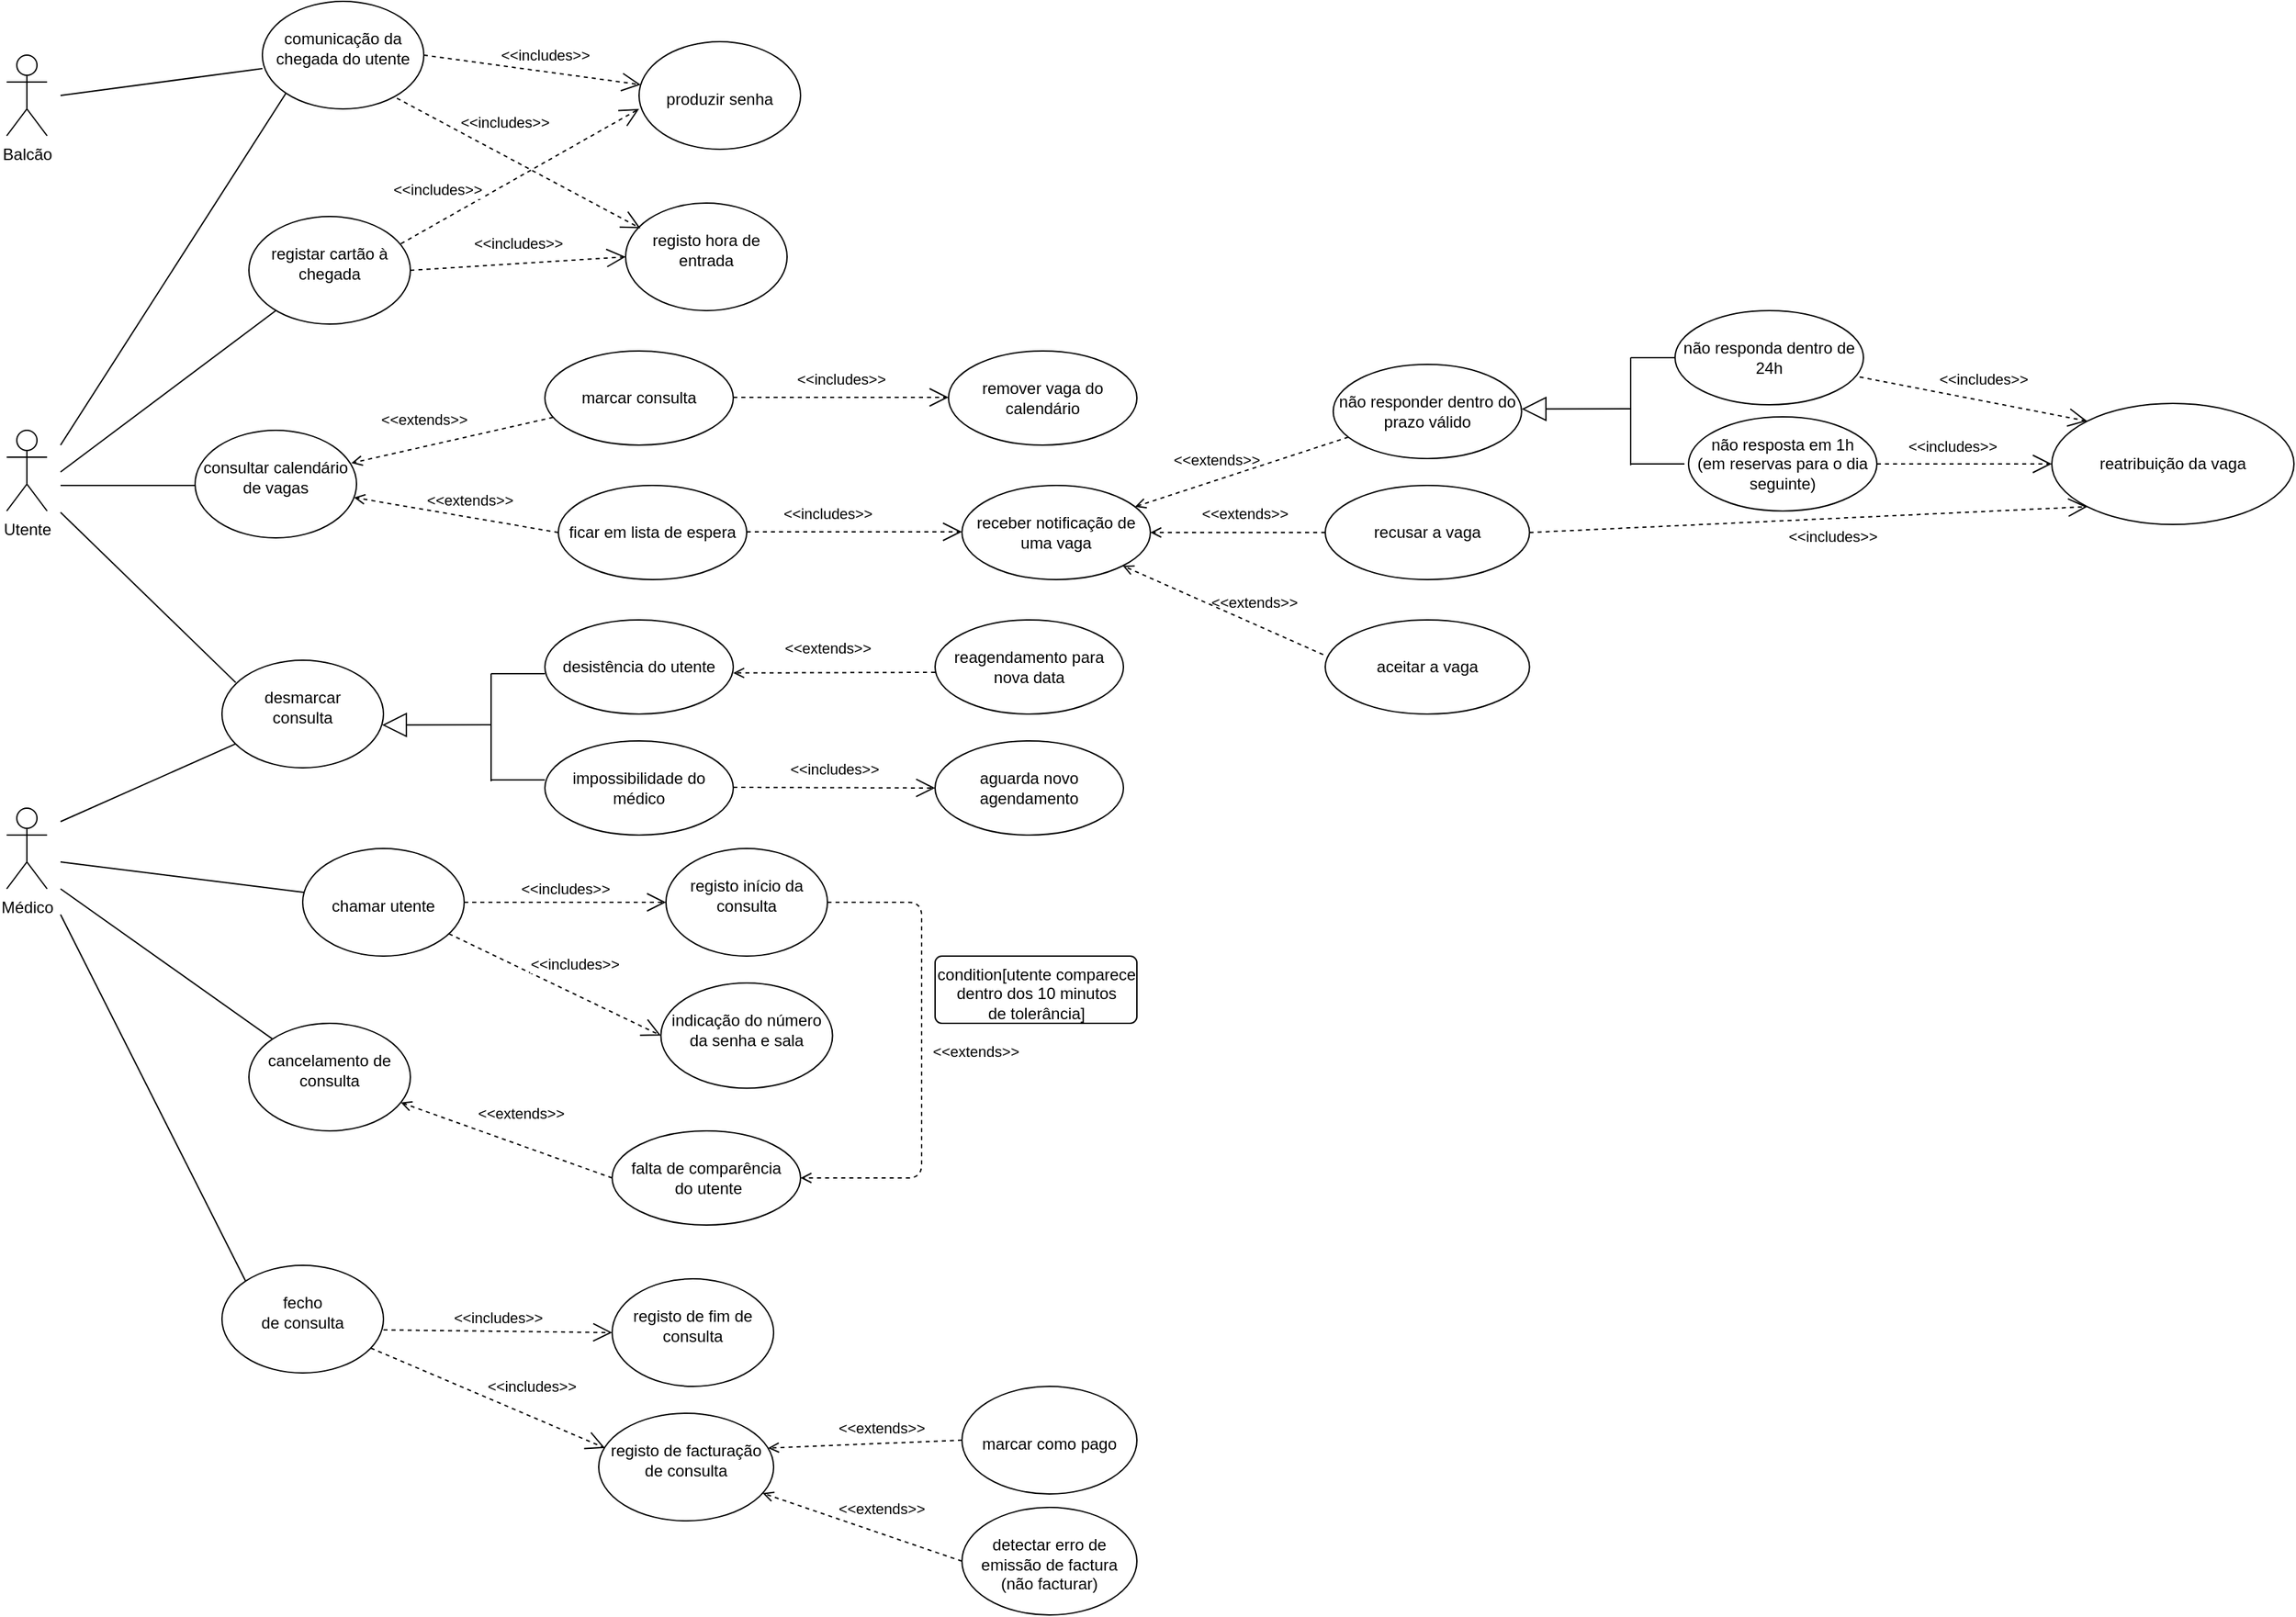 <mxfile version="14.2.3" type="device"><diagram id="dpTJxi1_aP8rFJvOO2Pr" name="Page-1"><mxGraphModel dx="1186" dy="653" grid="1" gridSize="10" guides="1" tooltips="1" connect="1" arrows="1" fold="1" page="1" pageScale="1" pageWidth="827" pageHeight="1169" math="0" shadow="0"><root><mxCell id="0"/><mxCell id="1" parent="0"/><mxCell id="GACSN0t0fS5xbWTyQm3X-2" value="Utente" style="shape=umlActor;verticalLabelPosition=bottom;verticalAlign=top;html=1;" vertex="1" parent="1"><mxGeometry x="40" y="499" width="30" height="60" as="geometry"/></mxCell><mxCell id="GACSN0t0fS5xbWTyQm3X-3" value="Médico" style="shape=umlActor;verticalLabelPosition=bottom;verticalAlign=top;html=1;" vertex="1" parent="1"><mxGeometry x="40" y="780" width="30" height="60" as="geometry"/></mxCell><mxCell id="GACSN0t0fS5xbWTyQm3X-4" value="Balcão" style="shape=umlActor;verticalLabelPosition=bottom;verticalAlign=top;html=1;" vertex="1" parent="1"><mxGeometry x="40" y="220" width="30" height="60" as="geometry"/></mxCell><mxCell id="GACSN0t0fS5xbWTyQm3X-5" value="&amp;lt;&amp;lt;extends&amp;gt;&amp;gt;" style="html=1;verticalAlign=bottom;labelBackgroundColor=none;endArrow=open;endFill=0;dashed=1;entryX=0.968;entryY=0.305;entryDx=0;entryDy=0;entryPerimeter=0;" edge="1" parent="1" source="GACSN0t0fS5xbWTyQm3X-6" target="GACSN0t0fS5xbWTyQm3X-19"><mxGeometry x="0.25" y="-11" width="160" relative="1" as="geometry"><mxPoint x="439" y="490" as="sourcePoint"/><mxPoint x="300.0" y="530.68" as="targetPoint"/><mxPoint as="offset"/></mxGeometry></mxCell><mxCell id="GACSN0t0fS5xbWTyQm3X-6" value="marcar consulta" style="ellipse;whiteSpace=wrap;html=1;" vertex="1" parent="1"><mxGeometry x="440" y="440" width="140" height="70" as="geometry"/></mxCell><mxCell id="GACSN0t0fS5xbWTyQm3X-7" value="&amp;lt;&amp;lt;includes&amp;gt;&amp;gt;" style="endArrow=open;endSize=12;dashed=1;html=1;" edge="1" parent="1"><mxGeometry y="15" width="160" relative="1" as="geometry"><mxPoint x="580" y="474.5" as="sourcePoint"/><mxPoint x="740" y="474.5" as="targetPoint"/><mxPoint y="1" as="offset"/></mxGeometry></mxCell><mxCell id="GACSN0t0fS5xbWTyQm3X-8" value="remover vaga do calendário" style="ellipse;whiteSpace=wrap;html=1;" vertex="1" parent="1"><mxGeometry x="740" y="440" width="140" height="70" as="geometry"/></mxCell><mxCell id="GACSN0t0fS5xbWTyQm3X-9" value="" style="endArrow=none;html=1;entryX=0;entryY=1;entryDx=0;entryDy=0;" edge="1" parent="1" target="GACSN0t0fS5xbWTyQm3X-10"><mxGeometry width="50" height="50" relative="1" as="geometry"><mxPoint x="80" y="510" as="sourcePoint"/><mxPoint x="130" y="460" as="targetPoint"/></mxGeometry></mxCell><mxCell id="GACSN0t0fS5xbWTyQm3X-10" value="&lt;br&gt;comunicação da chegada do utente" style="ellipse;whiteSpace=wrap;html=1;verticalAlign=top;" vertex="1" parent="1"><mxGeometry x="230" y="180" width="120" height="80" as="geometry"/></mxCell><mxCell id="GACSN0t0fS5xbWTyQm3X-11" value="" style="endArrow=none;html=1;" edge="1" parent="1"><mxGeometry width="50" height="50" relative="1" as="geometry"><mxPoint x="80" y="250" as="sourcePoint"/><mxPoint x="230" y="230" as="targetPoint"/></mxGeometry></mxCell><mxCell id="GACSN0t0fS5xbWTyQm3X-12" value="" style="endArrow=none;html=1;" edge="1" parent="1" target="GACSN0t0fS5xbWTyQm3X-13"><mxGeometry width="50" height="50" relative="1" as="geometry"><mxPoint x="80" y="530" as="sourcePoint"/><mxPoint x="340" y="370" as="targetPoint"/></mxGeometry></mxCell><mxCell id="GACSN0t0fS5xbWTyQm3X-13" value="&lt;br&gt;registar cartão à chegada" style="ellipse;whiteSpace=wrap;html=1;verticalAlign=top;" vertex="1" parent="1"><mxGeometry x="220" y="340" width="120" height="80" as="geometry"/></mxCell><mxCell id="GACSN0t0fS5xbWTyQm3X-14" value="&amp;lt;&amp;lt;includes&amp;gt;&amp;gt;" style="endArrow=open;endSize=12;dashed=1;html=1;exitX=0.942;exitY=0.253;exitDx=0;exitDy=0;exitPerimeter=0;entryX=0;entryY=0.625;entryDx=0;entryDy=0;entryPerimeter=0;" edge="1" parent="1" source="GACSN0t0fS5xbWTyQm3X-13" target="GACSN0t0fS5xbWTyQm3X-15"><mxGeometry x="-0.574" y="22" width="160" relative="1" as="geometry"><mxPoint x="326" y="350" as="sourcePoint"/><mxPoint x="502" y="310" as="targetPoint"/><mxPoint as="offset"/></mxGeometry></mxCell><mxCell id="GACSN0t0fS5xbWTyQm3X-15" value="&lt;br&gt;&lt;br&gt;produzir senha" style="ellipse;whiteSpace=wrap;html=1;verticalAlign=top;" vertex="1" parent="1"><mxGeometry x="510" y="210" width="120" height="80" as="geometry"/></mxCell><mxCell id="GACSN0t0fS5xbWTyQm3X-16" value="&amp;lt;&amp;lt;includes&amp;gt;&amp;gt;" style="endArrow=open;endSize=12;dashed=1;html=1;entryX=0;entryY=0.5;entryDx=0;entryDy=0;" edge="1" parent="1" target="GACSN0t0fS5xbWTyQm3X-17"><mxGeometry x="0.012" y="15" width="160" relative="1" as="geometry"><mxPoint x="340" y="380" as="sourcePoint"/><mxPoint x="500" y="379.5" as="targetPoint"/><mxPoint as="offset"/></mxGeometry></mxCell><mxCell id="GACSN0t0fS5xbWTyQm3X-17" value="&lt;br&gt;registo hora de entrada" style="ellipse;whiteSpace=wrap;html=1;verticalAlign=top;" vertex="1" parent="1"><mxGeometry x="500" y="330" width="120" height="80" as="geometry"/></mxCell><mxCell id="GACSN0t0fS5xbWTyQm3X-18" value="&amp;lt;&amp;lt;includes&amp;gt;&amp;gt;" style="endArrow=open;endSize=12;dashed=1;html=1;exitX=0.942;exitY=0.253;exitDx=0;exitDy=0;exitPerimeter=0;" edge="1" parent="1" target="GACSN0t0fS5xbWTyQm3X-15"><mxGeometry x="0.096" y="12" width="160" relative="1" as="geometry"><mxPoint x="350.0" y="220" as="sourcePoint"/><mxPoint x="506.96" y="139.76" as="targetPoint"/><mxPoint as="offset"/></mxGeometry></mxCell><mxCell id="GACSN0t0fS5xbWTyQm3X-19" value="&lt;br&gt;consultar calendário de vagas" style="ellipse;whiteSpace=wrap;html=1;verticalAlign=top;" vertex="1" parent="1"><mxGeometry x="180" y="499" width="120" height="80" as="geometry"/></mxCell><mxCell id="GACSN0t0fS5xbWTyQm3X-20" value="" style="endArrow=none;html=1;" edge="1" parent="1" target="GACSN0t0fS5xbWTyQm3X-23"><mxGeometry width="50" height="50" relative="1" as="geometry"><mxPoint x="80" y="790" as="sourcePoint"/><mxPoint x="180" y="799" as="targetPoint"/></mxGeometry></mxCell><mxCell id="GACSN0t0fS5xbWTyQm3X-21" value="" style="endArrow=none;html=1;entryX=0;entryY=0.5;entryDx=0;entryDy=0;" edge="1" parent="1"><mxGeometry width="50" height="50" relative="1" as="geometry"><mxPoint x="80" y="540" as="sourcePoint"/><mxPoint x="180" y="540" as="targetPoint"/></mxGeometry></mxCell><mxCell id="GACSN0t0fS5xbWTyQm3X-22" value="" style="endArrow=none;html=1;entryX=0.085;entryY=0.207;entryDx=0;entryDy=0;entryPerimeter=0;" edge="1" parent="1" target="GACSN0t0fS5xbWTyQm3X-23"><mxGeometry width="50" height="50" relative="1" as="geometry"><mxPoint x="80" y="560" as="sourcePoint"/><mxPoint x="210" y="682" as="targetPoint"/></mxGeometry></mxCell><mxCell id="GACSN0t0fS5xbWTyQm3X-23" value="&lt;br&gt;desmarcar &lt;br&gt;consulta" style="ellipse;whiteSpace=wrap;html=1;verticalAlign=top;" vertex="1" parent="1"><mxGeometry x="200" y="670" width="120" height="80" as="geometry"/></mxCell><mxCell id="GACSN0t0fS5xbWTyQm3X-24" value="" style="endArrow=block;endSize=16;endFill=0;html=1;entryX=0.991;entryY=0.602;entryDx=0;entryDy=0;entryPerimeter=0;" edge="1" parent="1" target="GACSN0t0fS5xbWTyQm3X-23"><mxGeometry x="0.125" y="-100" width="160" relative="1" as="geometry"><mxPoint x="400" y="718" as="sourcePoint"/><mxPoint x="320" y="710" as="targetPoint"/><mxPoint as="offset"/><Array as="points"/></mxGeometry></mxCell><mxCell id="GACSN0t0fS5xbWTyQm3X-25" value="" style="endArrow=none;html=1;" edge="1" parent="1"><mxGeometry width="50" height="50" relative="1" as="geometry"><mxPoint x="400" y="720" as="sourcePoint"/><mxPoint x="400" y="680" as="targetPoint"/></mxGeometry></mxCell><mxCell id="GACSN0t0fS5xbWTyQm3X-26" value="" style="endArrow=none;html=1;" edge="1" parent="1"><mxGeometry width="50" height="50" relative="1" as="geometry"><mxPoint x="400" y="760" as="sourcePoint"/><mxPoint x="400" y="720" as="targetPoint"/></mxGeometry></mxCell><mxCell id="GACSN0t0fS5xbWTyQm3X-27" value="" style="endArrow=none;html=1;" edge="1" parent="1"><mxGeometry width="50" height="50" relative="1" as="geometry"><mxPoint x="400" y="759" as="sourcePoint"/><mxPoint x="440" y="759" as="targetPoint"/></mxGeometry></mxCell><mxCell id="GACSN0t0fS5xbWTyQm3X-28" value="desistência do utente" style="ellipse;whiteSpace=wrap;html=1;" vertex="1" parent="1"><mxGeometry x="440" y="640" width="140" height="70" as="geometry"/></mxCell><mxCell id="GACSN0t0fS5xbWTyQm3X-29" value="" style="endArrow=none;html=1;" edge="1" parent="1"><mxGeometry width="50" height="50" relative="1" as="geometry"><mxPoint x="400" y="680" as="sourcePoint"/><mxPoint x="440" y="680" as="targetPoint"/></mxGeometry></mxCell><mxCell id="GACSN0t0fS5xbWTyQm3X-30" value="impossibilidade do médico" style="ellipse;whiteSpace=wrap;html=1;" vertex="1" parent="1"><mxGeometry x="440" y="730" width="140" height="70" as="geometry"/></mxCell><mxCell id="GACSN0t0fS5xbWTyQm3X-31" value="&amp;lt;&amp;lt;includes&amp;gt;&amp;gt;" style="endArrow=open;endSize=12;dashed=1;html=1;entryX=0;entryY=0.5;entryDx=0;entryDy=0;" edge="1" parent="1" target="GACSN0t0fS5xbWTyQm3X-34"><mxGeometry y="15" width="160" relative="1" as="geometry"><mxPoint x="580" y="764.5" as="sourcePoint"/><mxPoint x="721.34" y="764.6" as="targetPoint"/><mxPoint y="1" as="offset"/></mxGeometry></mxCell><mxCell id="GACSN0t0fS5xbWTyQm3X-32" value="&amp;lt;&amp;lt;extends&amp;gt;&amp;gt;" style="html=1;verticalAlign=bottom;labelBackgroundColor=none;endArrow=open;endFill=0;dashed=1;entryX=1.007;entryY=0.396;entryDx=0;entryDy=0;entryPerimeter=0;" edge="1" parent="1"><mxGeometry x="0.066" y="-9" width="160" relative="1" as="geometry"><mxPoint x="730" y="679" as="sourcePoint"/><mxPoint x="580" y="679.44" as="targetPoint"/><mxPoint as="offset"/></mxGeometry></mxCell><mxCell id="GACSN0t0fS5xbWTyQm3X-33" value="&amp;lt;&amp;lt;includes&amp;gt;&amp;gt;" style="endArrow=open;endSize=12;dashed=1;html=1;exitX=0.942;exitY=0.253;exitDx=0;exitDy=0;exitPerimeter=0;entryX=0.092;entryY=0.235;entryDx=0;entryDy=0;entryPerimeter=0;" edge="1" parent="1" target="GACSN0t0fS5xbWTyQm3X-17"><mxGeometry x="-0.23" y="22" width="160" relative="1" as="geometry"><mxPoint x="330" y="252.02" as="sourcePoint"/><mxPoint x="473.82" y="287.975" as="targetPoint"/><mxPoint as="offset"/></mxGeometry></mxCell><mxCell id="GACSN0t0fS5xbWTyQm3X-34" value="aguarda novo agendamento" style="ellipse;whiteSpace=wrap;html=1;" vertex="1" parent="1"><mxGeometry x="730" y="730" width="140" height="70" as="geometry"/></mxCell><mxCell id="GACSN0t0fS5xbWTyQm3X-35" value="reagendamento para nova data" style="ellipse;whiteSpace=wrap;html=1;" vertex="1" parent="1"><mxGeometry x="730" y="640" width="140" height="70" as="geometry"/></mxCell><mxCell id="GACSN0t0fS5xbWTyQm3X-36" value="" style="endArrow=none;html=1;" edge="1" parent="1" target="GACSN0t0fS5xbWTyQm3X-37"><mxGeometry width="50" height="50" relative="1" as="geometry"><mxPoint x="80" y="820" as="sourcePoint"/><mxPoint x="250" y="820" as="targetPoint"/></mxGeometry></mxCell><mxCell id="GACSN0t0fS5xbWTyQm3X-37" value="&lt;br&gt;&lt;br&gt;chamar utente" style="ellipse;whiteSpace=wrap;html=1;verticalAlign=top;" vertex="1" parent="1"><mxGeometry x="260" y="810" width="120" height="80" as="geometry"/></mxCell><mxCell id="GACSN0t0fS5xbWTyQm3X-38" value="&amp;lt;&amp;lt;includes&amp;gt;&amp;gt;" style="endArrow=open;endSize=12;dashed=1;html=1;entryX=0;entryY=0.5;entryDx=0;entryDy=0;exitX=1;exitY=0.5;exitDx=0;exitDy=0;" edge="1" parent="1" source="GACSN0t0fS5xbWTyQm3X-37" target="GACSN0t0fS5xbWTyQm3X-39"><mxGeometry y="10" width="160" relative="1" as="geometry"><mxPoint x="370" y="880" as="sourcePoint"/><mxPoint x="530" y="879.5" as="targetPoint"/><mxPoint as="offset"/></mxGeometry></mxCell><mxCell id="GACSN0t0fS5xbWTyQm3X-39" value="&lt;br&gt;registo início da consulta" style="ellipse;whiteSpace=wrap;html=1;verticalAlign=top;" vertex="1" parent="1"><mxGeometry x="530" y="810" width="120" height="80" as="geometry"/></mxCell><mxCell id="GACSN0t0fS5xbWTyQm3X-40" value="&amp;lt;&amp;lt;includes&amp;gt;&amp;gt;" style="endArrow=open;endSize=12;dashed=1;html=1;entryX=0;entryY=0.5;entryDx=0;entryDy=0;" edge="1" parent="1" source="GACSN0t0fS5xbWTyQm3X-37" target="GACSN0t0fS5xbWTyQm3X-41"><mxGeometry x="0.067" y="20" width="160" relative="1" as="geometry"><mxPoint x="424.856" y="880.004" as="sourcePoint"/><mxPoint x="540" y="971.22" as="targetPoint"/><mxPoint as="offset"/></mxGeometry></mxCell><mxCell id="GACSN0t0fS5xbWTyQm3X-41" value="&lt;br&gt;indicação do número da senha e sala" style="ellipse;whiteSpace=wrap;html=1;verticalAlign=top;" vertex="1" parent="1"><mxGeometry x="526.22" y="910" width="127.57" height="78.28" as="geometry"/></mxCell><mxCell id="GACSN0t0fS5xbWTyQm3X-42" value="" style="endArrow=none;html=1;entryX=0;entryY=0;entryDx=0;entryDy=0;" edge="1" parent="1" target="GACSN0t0fS5xbWTyQm3X-43"><mxGeometry width="50" height="50" relative="1" as="geometry"><mxPoint x="80" y="840" as="sourcePoint"/><mxPoint x="180" y="1099" as="targetPoint"/></mxGeometry></mxCell><mxCell id="GACSN0t0fS5xbWTyQm3X-43" value="&lt;br&gt;cancelamento de consulta" style="ellipse;whiteSpace=wrap;html=1;verticalAlign=top;" vertex="1" parent="1"><mxGeometry x="220" y="940" width="120" height="80" as="geometry"/></mxCell><mxCell id="GACSN0t0fS5xbWTyQm3X-44" value="&amp;lt;&amp;lt;extends&amp;gt;&amp;gt;" style="html=1;verticalAlign=bottom;labelBackgroundColor=none;endArrow=open;endFill=0;dashed=1;exitX=0;exitY=0.5;exitDx=0;exitDy=0;" edge="1" parent="1" source="GACSN0t0fS5xbWTyQm3X-45" target="GACSN0t0fS5xbWTyQm3X-43"><mxGeometry x="-0.072" y="-14" width="160" relative="1" as="geometry"><mxPoint x="440" y="1050" as="sourcePoint"/><mxPoint x="311" y="1019" as="targetPoint"/><mxPoint as="offset"/></mxGeometry></mxCell><mxCell id="GACSN0t0fS5xbWTyQm3X-45" value="falta de comparência&lt;br&gt;&amp;nbsp;do utente" style="ellipse;whiteSpace=wrap;html=1;" vertex="1" parent="1"><mxGeometry x="490" y="1020" width="140" height="70" as="geometry"/></mxCell><mxCell id="GACSN0t0fS5xbWTyQm3X-46" value="&amp;lt;&amp;lt;extends&amp;gt;&amp;gt;" style="html=1;verticalAlign=bottom;labelBackgroundColor=none;endArrow=open;endFill=0;dashed=1;exitX=1;exitY=0.5;exitDx=0;exitDy=0;" edge="1" parent="1" source="GACSN0t0fS5xbWTyQm3X-39"><mxGeometry x="0.041" y="40" width="160" relative="1" as="geometry"><mxPoint x="907.11" y="996.11" as="sourcePoint"/><mxPoint x="630" y="1055" as="targetPoint"/><mxPoint as="offset"/><Array as="points"><mxPoint x="720" y="850"/><mxPoint x="720" y="1055"/></Array></mxGeometry></mxCell><mxCell id="GACSN0t0fS5xbWTyQm3X-47" value="condition[utente comparece&lt;br&gt;dentro dos 10 minutos&lt;br&gt;de tolerância]" style="html=1;align=center;verticalAlign=top;rounded=1;absoluteArcSize=1;arcSize=10;dashed=0;" vertex="1" parent="1"><mxGeometry x="730" y="890" width="150" height="50" as="geometry"/></mxCell><mxCell id="GACSN0t0fS5xbWTyQm3X-48" value="" style="endArrow=none;html=1;entryX=0;entryY=0;entryDx=0;entryDy=0;" edge="1" parent="1" target="GACSN0t0fS5xbWTyQm3X-49"><mxGeometry width="50" height="50" relative="1" as="geometry"><mxPoint x="80" y="859.14" as="sourcePoint"/><mxPoint x="207.57" y="1080" as="targetPoint"/></mxGeometry></mxCell><mxCell id="GACSN0t0fS5xbWTyQm3X-49" value="&lt;br&gt;fecho&lt;br&gt;de consulta" style="ellipse;whiteSpace=wrap;html=1;verticalAlign=top;" vertex="1" parent="1"><mxGeometry x="200" y="1120" width="120" height="80" as="geometry"/></mxCell><mxCell id="GACSN0t0fS5xbWTyQm3X-50" value="&amp;lt;&amp;lt;includes&amp;gt;&amp;gt;" style="endArrow=open;endSize=12;dashed=1;html=1;entryX=0;entryY=0.5;entryDx=0;entryDy=0;exitX=1;exitY=0.5;exitDx=0;exitDy=0;" edge="1" parent="1" target="GACSN0t0fS5xbWTyQm3X-51"><mxGeometry y="10" width="160" relative="1" as="geometry"><mxPoint x="320" y="1168" as="sourcePoint"/><mxPoint x="470" y="1168" as="targetPoint"/><mxPoint as="offset"/></mxGeometry></mxCell><mxCell id="GACSN0t0fS5xbWTyQm3X-51" value="&lt;br&gt;registo de fim de consulta" style="ellipse;whiteSpace=wrap;html=1;verticalAlign=top;" vertex="1" parent="1"><mxGeometry x="490" y="1130" width="120" height="80" as="geometry"/></mxCell><mxCell id="GACSN0t0fS5xbWTyQm3X-52" value="&amp;lt;&amp;lt;includes&amp;gt;&amp;gt;" style="endArrow=open;endSize=12;dashed=1;html=1;entryX=0.036;entryY=0.323;entryDx=0;entryDy=0;entryPerimeter=0;" edge="1" parent="1" source="GACSN0t0fS5xbWTyQm3X-49" target="GACSN0t0fS5xbWTyQm3X-53"><mxGeometry x="0.278" y="21" width="160" relative="1" as="geometry"><mxPoint x="290" y="1190" as="sourcePoint"/><mxPoint x="470" y="1270" as="targetPoint"/><mxPoint as="offset"/></mxGeometry></mxCell><mxCell id="GACSN0t0fS5xbWTyQm3X-53" value="&lt;br&gt;registo de facturação de consulta" style="ellipse;whiteSpace=wrap;html=1;verticalAlign=top;" vertex="1" parent="1"><mxGeometry x="480" y="1230" width="130" height="80" as="geometry"/></mxCell><mxCell id="GACSN0t0fS5xbWTyQm3X-54" value="&amp;lt;&amp;lt;extends&amp;gt;&amp;gt;" style="html=1;verticalAlign=bottom;labelBackgroundColor=none;endArrow=open;endFill=0;dashed=1;exitX=0;exitY=0.5;exitDx=0;exitDy=0;" edge="1" parent="1" source="GACSN0t0fS5xbWTyQm3X-55" target="GACSN0t0fS5xbWTyQm3X-53"><mxGeometry x="-0.151" y="-9" width="160" relative="1" as="geometry"><mxPoint x="757.11" y="1346.11" as="sourcePoint"/><mxPoint x="599.999" y="1289.999" as="targetPoint"/><mxPoint as="offset"/></mxGeometry></mxCell><mxCell id="GACSN0t0fS5xbWTyQm3X-55" value="&lt;br&gt;detectar erro de emissão de factura&lt;br&gt;(não facturar)" style="ellipse;whiteSpace=wrap;html=1;verticalAlign=top;" vertex="1" parent="1"><mxGeometry x="750" y="1300" width="130" height="80" as="geometry"/></mxCell><mxCell id="GACSN0t0fS5xbWTyQm3X-56" value="&amp;lt;&amp;lt;extends&amp;gt;&amp;gt;" style="html=1;verticalAlign=bottom;labelBackgroundColor=none;endArrow=open;endFill=0;dashed=1;exitX=0;exitY=0.5;exitDx=0;exitDy=0;entryX=0.968;entryY=0.323;entryDx=0;entryDy=0;entryPerimeter=0;" edge="1" parent="1" source="GACSN0t0fS5xbWTyQm3X-57" target="GACSN0t0fS5xbWTyQm3X-53"><mxGeometry x="-0.169" y="-2" width="160" relative="1" as="geometry"><mxPoint x="790" y="1230" as="sourcePoint"/><mxPoint x="602.889" y="1253.889" as="targetPoint"/><mxPoint as="offset"/></mxGeometry></mxCell><mxCell id="GACSN0t0fS5xbWTyQm3X-57" value="&lt;br&gt;&lt;br&gt;marcar como pago&lt;br&gt;" style="ellipse;whiteSpace=wrap;html=1;verticalAlign=top;" vertex="1" parent="1"><mxGeometry x="750" y="1210" width="130" height="80" as="geometry"/></mxCell><mxCell id="GACSN0t0fS5xbWTyQm3X-59" value="&amp;lt;&amp;lt;extends&amp;gt;&amp;gt;" style="html=1;verticalAlign=bottom;labelBackgroundColor=none;endArrow=open;endFill=0;dashed=1;exitX=0;exitY=0.5;exitDx=0;exitDy=0;" edge="1" parent="1" source="GACSN0t0fS5xbWTyQm3X-60" target="GACSN0t0fS5xbWTyQm3X-19"><mxGeometry x="-0.117" y="-4" width="160" relative="1" as="geometry"><mxPoint x="450" y="570" as="sourcePoint"/><mxPoint x="290" y="550" as="targetPoint"/><mxPoint as="offset"/></mxGeometry></mxCell><mxCell id="GACSN0t0fS5xbWTyQm3X-60" value="ficar em lista de espera" style="ellipse;whiteSpace=wrap;html=1;" vertex="1" parent="1"><mxGeometry x="450" y="540" width="140" height="70" as="geometry"/></mxCell><mxCell id="GACSN0t0fS5xbWTyQm3X-61" value="&amp;lt;&amp;lt;includes&amp;gt;&amp;gt;" style="endArrow=open;endSize=12;dashed=1;html=1;" edge="1" parent="1"><mxGeometry x="-0.25" y="15" width="160" relative="1" as="geometry"><mxPoint x="590" y="574.5" as="sourcePoint"/><mxPoint x="750" y="574.5" as="targetPoint"/><mxPoint y="1" as="offset"/></mxGeometry></mxCell><mxCell id="GACSN0t0fS5xbWTyQm3X-62" value="receber notificação de uma vaga" style="ellipse;whiteSpace=wrap;html=1;" vertex="1" parent="1"><mxGeometry x="750" y="540" width="140" height="70" as="geometry"/></mxCell><mxCell id="GACSN0t0fS5xbWTyQm3X-63" value="&amp;lt;&amp;lt;extends&amp;gt;&amp;gt;" style="html=1;verticalAlign=bottom;labelBackgroundColor=none;endArrow=open;endFill=0;dashed=1;" edge="1" parent="1" source="GACSN0t0fS5xbWTyQm3X-64" target="GACSN0t0fS5xbWTyQm3X-62"><mxGeometry x="0.218" y="-6" width="160" relative="1" as="geometry"><mxPoint x="1035" y="574.5" as="sourcePoint"/><mxPoint x="910" y="575" as="targetPoint"/><mxPoint as="offset"/></mxGeometry></mxCell><mxCell id="GACSN0t0fS5xbWTyQm3X-64" value="não responder dentro do prazo válido" style="ellipse;whiteSpace=wrap;html=1;" vertex="1" parent="1"><mxGeometry x="1025.91" y="450" width="140" height="70" as="geometry"/></mxCell><mxCell id="GACSN0t0fS5xbWTyQm3X-65" value="&amp;lt;&amp;lt;extends&amp;gt;&amp;gt;" style="html=1;verticalAlign=bottom;labelBackgroundColor=none;endArrow=open;endFill=0;dashed=1;entryX=1;entryY=0.5;entryDx=0;entryDy=0;" edge="1" parent="1" source="GACSN0t0fS5xbWTyQm3X-66" target="GACSN0t0fS5xbWTyQm3X-62"><mxGeometry x="-0.077" y="-5" width="160" relative="1" as="geometry"><mxPoint x="1067.66" y="694.5" as="sourcePoint"/><mxPoint x="890.0" y="595.8" as="targetPoint"/><mxPoint as="offset"/></mxGeometry></mxCell><mxCell id="GACSN0t0fS5xbWTyQm3X-66" value="recusar a vaga" style="ellipse;whiteSpace=wrap;html=1;" vertex="1" parent="1"><mxGeometry x="1020" y="540" width="151.82" height="70" as="geometry"/></mxCell><mxCell id="GACSN0t0fS5xbWTyQm3X-68" value="aceitar a vaga" style="ellipse;whiteSpace=wrap;html=1;" vertex="1" parent="1"><mxGeometry x="1020" y="640" width="151.82" height="70" as="geometry"/></mxCell><mxCell id="GACSN0t0fS5xbWTyQm3X-69" value="&amp;lt;&amp;lt;extends&amp;gt;&amp;gt;" style="html=1;verticalAlign=bottom;labelBackgroundColor=none;endArrow=open;endFill=0;dashed=1;entryX=1;entryY=1;entryDx=0;entryDy=0;exitX=-0.01;exitY=0.369;exitDx=0;exitDy=0;exitPerimeter=0;" edge="1" parent="1" source="GACSN0t0fS5xbWTyQm3X-68" target="GACSN0t0fS5xbWTyQm3X-62"><mxGeometry x="-0.276" y="-6" width="160" relative="1" as="geometry"><mxPoint x="1000" y="650" as="sourcePoint"/><mxPoint x="900" y="585" as="targetPoint"/><mxPoint as="offset"/></mxGeometry></mxCell><mxCell id="GACSN0t0fS5xbWTyQm3X-71" value="" style="endArrow=block;endSize=16;endFill=0;html=1;entryX=0.991;entryY=0.602;entryDx=0;entryDy=0;entryPerimeter=0;" edge="1" parent="1"><mxGeometry x="0.125" y="-100" width="160" relative="1" as="geometry"><mxPoint x="1246.99" y="483" as="sourcePoint"/><mxPoint x="1165.91" y="483.16" as="targetPoint"/><mxPoint as="offset"/><Array as="points"/></mxGeometry></mxCell><mxCell id="GACSN0t0fS5xbWTyQm3X-72" value="" style="endArrow=none;html=1;" edge="1" parent="1"><mxGeometry width="50" height="50" relative="1" as="geometry"><mxPoint x="1246.99" y="485" as="sourcePoint"/><mxPoint x="1246.99" y="445" as="targetPoint"/></mxGeometry></mxCell><mxCell id="GACSN0t0fS5xbWTyQm3X-73" value="" style="endArrow=none;html=1;" edge="1" parent="1"><mxGeometry width="50" height="50" relative="1" as="geometry"><mxPoint x="1246.99" y="525" as="sourcePoint"/><mxPoint x="1246.99" y="485" as="targetPoint"/></mxGeometry></mxCell><mxCell id="GACSN0t0fS5xbWTyQm3X-74" value="" style="endArrow=none;html=1;" edge="1" parent="1"><mxGeometry width="50" height="50" relative="1" as="geometry"><mxPoint x="1246.99" y="524" as="sourcePoint"/><mxPoint x="1286.99" y="524" as="targetPoint"/></mxGeometry></mxCell><mxCell id="GACSN0t0fS5xbWTyQm3X-75" value="" style="endArrow=none;html=1;" edge="1" parent="1"><mxGeometry width="50" height="50" relative="1" as="geometry"><mxPoint x="1246.99" y="445" as="sourcePoint"/><mxPoint x="1286.99" y="445" as="targetPoint"/></mxGeometry></mxCell><mxCell id="GACSN0t0fS5xbWTyQm3X-76" value="não resposta em 1h &lt;br&gt;(em reservas para o dia seguinte)" style="ellipse;whiteSpace=wrap;html=1;" vertex="1" parent="1"><mxGeometry x="1290" y="489" width="140" height="70" as="geometry"/></mxCell><mxCell id="GACSN0t0fS5xbWTyQm3X-77" value="não responda dentro de 24h" style="ellipse;whiteSpace=wrap;html=1;" vertex="1" parent="1"><mxGeometry x="1280" y="410" width="140" height="70" as="geometry"/></mxCell><mxCell id="GACSN0t0fS5xbWTyQm3X-80" value="reatribuição da vaga" style="ellipse;whiteSpace=wrap;html=1;" vertex="1" parent="1"><mxGeometry x="1560" y="479" width="180" height="90" as="geometry"/></mxCell><mxCell id="GACSN0t0fS5xbWTyQm3X-81" value="&amp;lt;&amp;lt;includes&amp;gt;&amp;gt;" style="endArrow=open;endSize=12;dashed=1;html=1;exitX=1;exitY=0.5;exitDx=0;exitDy=0;" edge="1" parent="1" source="GACSN0t0fS5xbWTyQm3X-76" target="GACSN0t0fS5xbWTyQm3X-80"><mxGeometry x="-0.148" y="13" width="160" relative="1" as="geometry"><mxPoint x="1430" y="528.5" as="sourcePoint"/><mxPoint x="1580" y="529" as="targetPoint"/><mxPoint as="offset"/></mxGeometry></mxCell><mxCell id="GACSN0t0fS5xbWTyQm3X-82" value="&amp;lt;&amp;lt;includes&amp;gt;&amp;gt;" style="endArrow=open;endSize=12;dashed=1;html=1;exitX=0.98;exitY=0.705;exitDx=0;exitDy=0;exitPerimeter=0;entryX=0;entryY=0;entryDx=0;entryDy=0;" edge="1" parent="1" source="GACSN0t0fS5xbWTyQm3X-77" target="GACSN0t0fS5xbWTyQm3X-80"><mxGeometry x="0.043" y="16" width="160" relative="1" as="geometry"><mxPoint x="1420" y="440" as="sourcePoint"/><mxPoint x="1532.6" y="418.2" as="targetPoint"/><mxPoint as="offset"/><Array as="points"/></mxGeometry></mxCell><mxCell id="GACSN0t0fS5xbWTyQm3X-83" value="&amp;lt;&amp;lt;includes&amp;gt;&amp;gt;" style="endArrow=open;endSize=12;dashed=1;html=1;entryX=0;entryY=1;entryDx=0;entryDy=0;exitX=1;exitY=0.5;exitDx=0;exitDy=0;" edge="1" parent="1" source="GACSN0t0fS5xbWTyQm3X-66" target="GACSN0t0fS5xbWTyQm3X-80"><mxGeometry x="0.081" y="-13" width="160" relative="1" as="geometry"><mxPoint x="1171.82" y="585" as="sourcePoint"/><mxPoint x="1580" y="620.2" as="targetPoint"/><mxPoint as="offset"/></mxGeometry></mxCell></root></mxGraphModel></diagram></mxfile>
